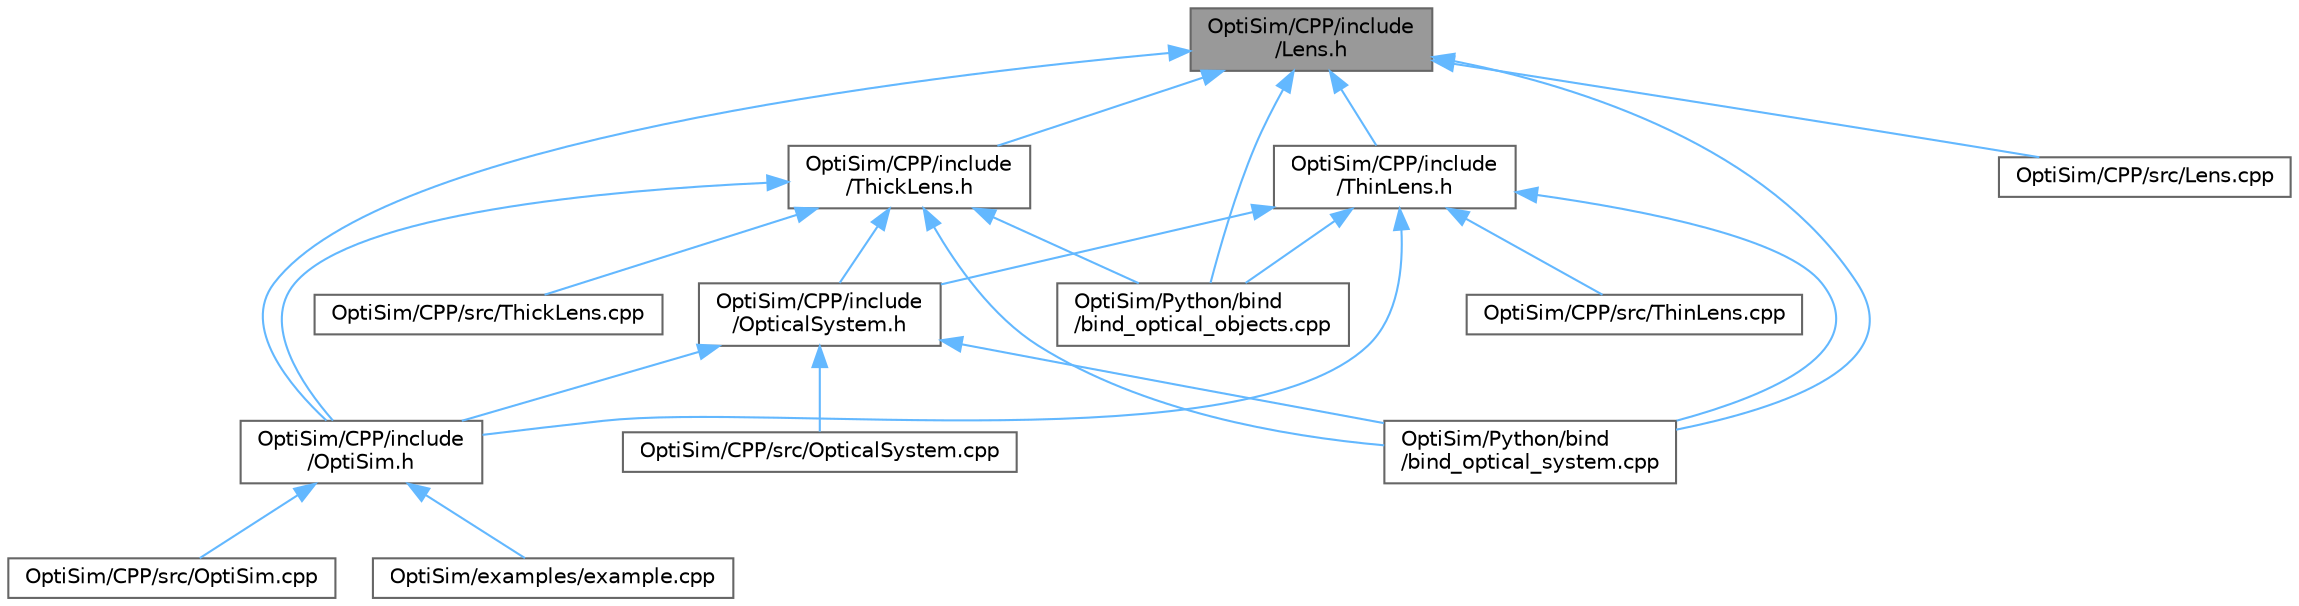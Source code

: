 digraph "OptiSim/CPP/include/Lens.h"
{
 // LATEX_PDF_SIZE
  bgcolor="transparent";
  edge [fontname=Helvetica,fontsize=10,labelfontname=Helvetica,labelfontsize=10];
  node [fontname=Helvetica,fontsize=10,shape=box,height=0.2,width=0.4];
  Node1 [id="Node000001",label="OptiSim/CPP/include\l/Lens.h",height=0.2,width=0.4,color="gray40", fillcolor="grey60", style="filled", fontcolor="black",tooltip="Defines the Lens class, inheriting from OpticalObject."];
  Node1 -> Node2 [id="edge1_Node000001_Node000002",dir="back",color="steelblue1",style="solid",tooltip=" "];
  Node2 [id="Node000002",label="OptiSim/CPP/include\l/OptiSim.h",height=0.2,width=0.4,color="grey40", fillcolor="white", style="filled",URL="$OptiSim_8h.html",tooltip="Main header file for the OptiSim optical simulation library."];
  Node2 -> Node3 [id="edge2_Node000002_Node000003",dir="back",color="steelblue1",style="solid",tooltip=" "];
  Node3 [id="Node000003",label="OptiSim/CPP/src/OptiSim.cpp",height=0.2,width=0.4,color="grey40", fillcolor="white", style="filled",URL="$OptiSim_8cpp.html",tooltip="This is the main executable for the OptiSim optical simulation tool."];
  Node2 -> Node4 [id="edge3_Node000002_Node000004",dir="back",color="steelblue1",style="solid",tooltip=" "];
  Node4 [id="Node000004",label="OptiSim/examples/example.cpp",height=0.2,width=0.4,color="grey40", fillcolor="white", style="filled",URL="$example_8cpp.html",tooltip=" "];
  Node1 -> Node5 [id="edge4_Node000001_Node000005",dir="back",color="steelblue1",style="solid",tooltip=" "];
  Node5 [id="Node000005",label="OptiSim/CPP/include\l/ThickLens.h",height=0.2,width=0.4,color="grey40", fillcolor="white", style="filled",URL="$ThickLens_8h.html",tooltip="Defines the ThickLens class, representing a lens with physical thickness."];
  Node5 -> Node2 [id="edge5_Node000005_Node000002",dir="back",color="steelblue1",style="solid",tooltip=" "];
  Node5 -> Node6 [id="edge6_Node000005_Node000006",dir="back",color="steelblue1",style="solid",tooltip=" "];
  Node6 [id="Node000006",label="OptiSim/CPP/include\l/OpticalSystem.h",height=0.2,width=0.4,color="grey40", fillcolor="white", style="filled",URL="$OpticalSystem_8h.html",tooltip="Defines the OpticalSystem class, which manages a collection of optical elements."];
  Node6 -> Node2 [id="edge7_Node000006_Node000002",dir="back",color="steelblue1",style="solid",tooltip=" "];
  Node6 -> Node7 [id="edge8_Node000006_Node000007",dir="back",color="steelblue1",style="solid",tooltip=" "];
  Node7 [id="Node000007",label="OptiSim/CPP/src/OpticalSystem.cpp",height=0.2,width=0.4,color="grey40", fillcolor="white", style="filled",URL="$OpticalSystem_8cpp.html",tooltip="Implements the OpticalSystem class, managing optical elements and simulations."];
  Node6 -> Node8 [id="edge9_Node000006_Node000008",dir="back",color="steelblue1",style="solid",tooltip=" "];
  Node8 [id="Node000008",label="OptiSim/Python/bind\l/bind_optical_system.cpp",height=0.2,width=0.4,color="grey40", fillcolor="white", style="filled",URL="$bind__optical__system_8cpp.html",tooltip=" "];
  Node5 -> Node9 [id="edge10_Node000005_Node000009",dir="back",color="steelblue1",style="solid",tooltip=" "];
  Node9 [id="Node000009",label="OptiSim/CPP/src/ThickLens.cpp",height=0.2,width=0.4,color="grey40", fillcolor="white", style="filled",URL="$ThickLens_8cpp.html",tooltip="Implementation of the ThickLens class for modeling thick lenses."];
  Node5 -> Node10 [id="edge11_Node000005_Node000010",dir="back",color="steelblue1",style="solid",tooltip=" "];
  Node10 [id="Node000010",label="OptiSim/Python/bind\l/bind_optical_objects.cpp",height=0.2,width=0.4,color="grey40", fillcolor="white", style="filled",URL="$bind__optical__objects_8cpp.html",tooltip=" "];
  Node5 -> Node8 [id="edge12_Node000005_Node000008",dir="back",color="steelblue1",style="solid",tooltip=" "];
  Node1 -> Node11 [id="edge13_Node000001_Node000011",dir="back",color="steelblue1",style="solid",tooltip=" "];
  Node11 [id="Node000011",label="OptiSim/CPP/include\l/ThinLens.h",height=0.2,width=0.4,color="grey40", fillcolor="white", style="filled",URL="$ThinLens_8h.html",tooltip="Defines the ThinLens class, representing an idealized thin lens."];
  Node11 -> Node2 [id="edge14_Node000011_Node000002",dir="back",color="steelblue1",style="solid",tooltip=" "];
  Node11 -> Node6 [id="edge15_Node000011_Node000006",dir="back",color="steelblue1",style="solid",tooltip=" "];
  Node11 -> Node12 [id="edge16_Node000011_Node000012",dir="back",color="steelblue1",style="solid",tooltip=" "];
  Node12 [id="Node000012",label="OptiSim/CPP/src/ThinLens.cpp",height=0.2,width=0.4,color="grey40", fillcolor="white", style="filled",URL="$ThinLens_8cpp.html",tooltip="Implementation of the ThinLens class for modeling idealized thin lenses."];
  Node11 -> Node10 [id="edge17_Node000011_Node000010",dir="back",color="steelblue1",style="solid",tooltip=" "];
  Node11 -> Node8 [id="edge18_Node000011_Node000008",dir="back",color="steelblue1",style="solid",tooltip=" "];
  Node1 -> Node13 [id="edge19_Node000001_Node000013",dir="back",color="steelblue1",style="solid",tooltip=" "];
  Node13 [id="Node000013",label="OptiSim/CPP/src/Lens.cpp",height=0.2,width=0.4,color="grey40", fillcolor="white", style="filled",URL="$Lens_8cpp.html",tooltip="Implements the Lens class."];
  Node1 -> Node10 [id="edge20_Node000001_Node000010",dir="back",color="steelblue1",style="solid",tooltip=" "];
  Node1 -> Node8 [id="edge21_Node000001_Node000008",dir="back",color="steelblue1",style="solid",tooltip=" "];
}
